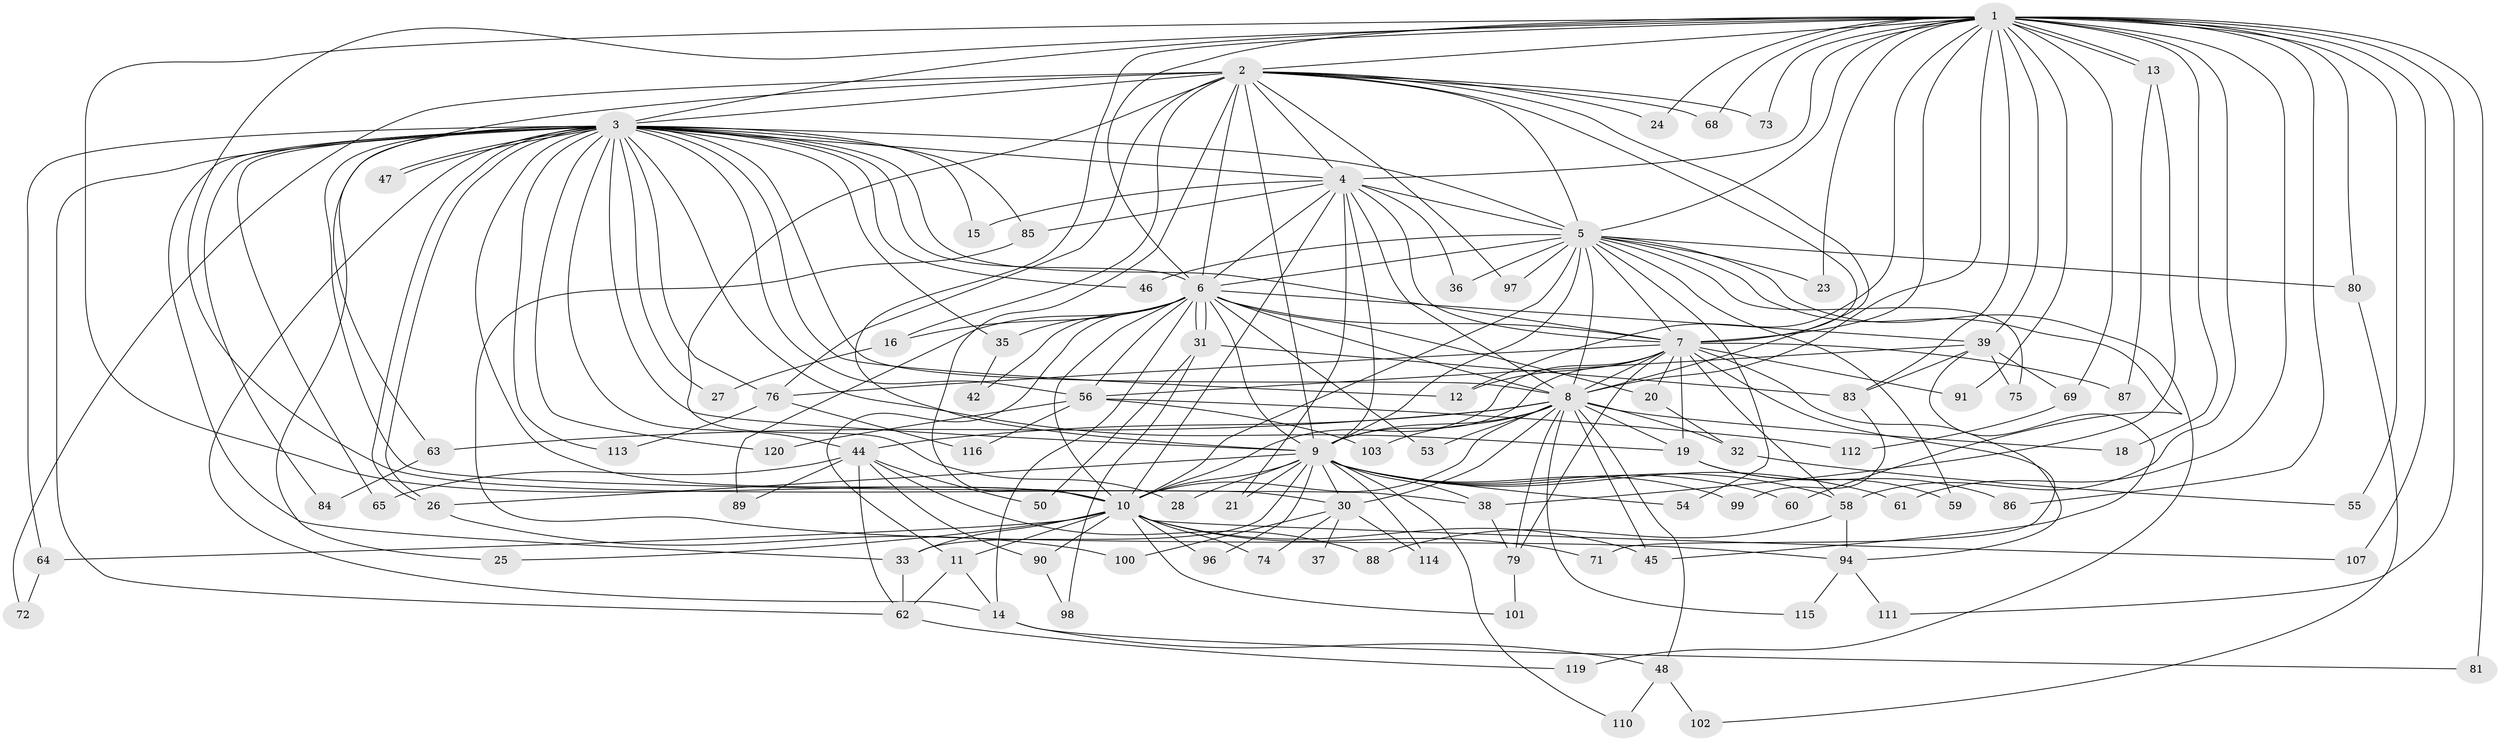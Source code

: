 // Generated by graph-tools (version 1.1) at 2025/23/03/03/25 07:23:45]
// undirected, 93 vertices, 226 edges
graph export_dot {
graph [start="1"]
  node [color=gray90,style=filled];
  1 [super="+67"];
  2 [super="+95"];
  3 [super="+40"];
  4 [super="+108"];
  5 [super="+52"];
  6 [super="+49"];
  7 [super="+78"];
  8 [super="+22"];
  9 [super="+17"];
  10 [super="+66"];
  11;
  12 [super="+51"];
  13;
  14 [super="+104"];
  15;
  16;
  18;
  19 [super="+118"];
  20;
  21;
  23;
  24;
  25;
  26 [super="+29"];
  27;
  28;
  30 [super="+34"];
  31 [super="+93"];
  32;
  33 [super="+57"];
  35;
  36;
  37;
  38 [super="+43"];
  39 [super="+41"];
  42;
  44 [super="+77"];
  45 [super="+109"];
  46;
  47;
  48;
  50;
  53;
  54;
  55;
  56 [super="+82"];
  58;
  59;
  60;
  61;
  62 [super="+106"];
  63;
  64;
  65;
  68;
  69 [super="+70"];
  71;
  72;
  73;
  74;
  75;
  76 [super="+92"];
  79 [super="+117"];
  80;
  81;
  83;
  84;
  85;
  86;
  87;
  88;
  89;
  90;
  91;
  94 [super="+105"];
  96;
  97;
  98;
  99;
  100;
  101;
  102;
  103;
  107;
  110;
  111;
  112;
  113;
  114;
  115;
  116;
  119;
  120;
  1 -- 2;
  1 -- 3;
  1 -- 4;
  1 -- 5;
  1 -- 6 [weight=2];
  1 -- 7;
  1 -- 8;
  1 -- 9;
  1 -- 10;
  1 -- 12;
  1 -- 13;
  1 -- 13;
  1 -- 18;
  1 -- 23;
  1 -- 24;
  1 -- 39 [weight=2];
  1 -- 55;
  1 -- 61;
  1 -- 68;
  1 -- 69;
  1 -- 73;
  1 -- 80;
  1 -- 81;
  1 -- 83;
  1 -- 86;
  1 -- 91;
  1 -- 107;
  1 -- 111;
  1 -- 58;
  1 -- 30;
  2 -- 3;
  2 -- 4;
  2 -- 5;
  2 -- 6;
  2 -- 7;
  2 -- 8;
  2 -- 9;
  2 -- 10 [weight=2];
  2 -- 16;
  2 -- 24;
  2 -- 25;
  2 -- 28;
  2 -- 68;
  2 -- 72;
  2 -- 73;
  2 -- 76;
  2 -- 97;
  3 -- 4;
  3 -- 5 [weight=2];
  3 -- 6;
  3 -- 7;
  3 -- 8;
  3 -- 9;
  3 -- 10 [weight=2];
  3 -- 12;
  3 -- 14;
  3 -- 15;
  3 -- 19;
  3 -- 26;
  3 -- 26;
  3 -- 27;
  3 -- 33;
  3 -- 35;
  3 -- 38;
  3 -- 44;
  3 -- 46;
  3 -- 47;
  3 -- 47;
  3 -- 56;
  3 -- 62;
  3 -- 63;
  3 -- 64;
  3 -- 65;
  3 -- 76;
  3 -- 84;
  3 -- 85;
  3 -- 113;
  3 -- 120;
  4 -- 5;
  4 -- 6;
  4 -- 7 [weight=2];
  4 -- 8;
  4 -- 9;
  4 -- 10;
  4 -- 15;
  4 -- 21;
  4 -- 36;
  4 -- 85;
  5 -- 6;
  5 -- 7;
  5 -- 8;
  5 -- 9 [weight=2];
  5 -- 10;
  5 -- 23;
  5 -- 36;
  5 -- 46;
  5 -- 54;
  5 -- 59;
  5 -- 60;
  5 -- 75;
  5 -- 80;
  5 -- 97;
  5 -- 119;
  6 -- 7 [weight=2];
  6 -- 8 [weight=2];
  6 -- 9;
  6 -- 10 [weight=2];
  6 -- 11;
  6 -- 14;
  6 -- 16;
  6 -- 20;
  6 -- 31;
  6 -- 31;
  6 -- 35;
  6 -- 39;
  6 -- 42;
  6 -- 53;
  6 -- 56;
  6 -- 89;
  7 -- 8;
  7 -- 9;
  7 -- 10;
  7 -- 19;
  7 -- 20;
  7 -- 58;
  7 -- 71;
  7 -- 87;
  7 -- 91;
  7 -- 94;
  7 -- 12;
  7 -- 79;
  7 -- 76;
  8 -- 9;
  8 -- 10;
  8 -- 18;
  8 -- 30;
  8 -- 32;
  8 -- 44;
  8 -- 45;
  8 -- 48;
  8 -- 53;
  8 -- 63;
  8 -- 103;
  8 -- 115;
  8 -- 79;
  8 -- 19;
  9 -- 10;
  9 -- 21;
  9 -- 28;
  9 -- 60;
  9 -- 61;
  9 -- 114;
  9 -- 96;
  9 -- 99;
  9 -- 110;
  9 -- 54;
  9 -- 58;
  9 -- 30;
  9 -- 26;
  9 -- 33;
  9 -- 38;
  10 -- 11;
  10 -- 25;
  10 -- 33;
  10 -- 45;
  10 -- 64;
  10 -- 74;
  10 -- 90;
  10 -- 101;
  10 -- 107;
  10 -- 96;
  10 -- 71;
  11 -- 62;
  11 -- 14;
  13 -- 38;
  13 -- 87;
  14 -- 48;
  14 -- 81;
  16 -- 27;
  19 -- 59;
  19 -- 86;
  20 -- 32;
  26 -- 100;
  30 -- 37 [weight=2];
  30 -- 100;
  30 -- 114;
  30 -- 74;
  31 -- 50;
  31 -- 98;
  31 -- 83;
  32 -- 55;
  33 -- 62;
  35 -- 42;
  38 -- 79;
  39 -- 69 [weight=2];
  39 -- 75;
  39 -- 83;
  39 -- 45;
  39 -- 56;
  44 -- 50;
  44 -- 65;
  44 -- 88;
  44 -- 89;
  44 -- 90;
  44 -- 62;
  48 -- 102;
  48 -- 110;
  56 -- 103;
  56 -- 112;
  56 -- 120;
  56 -- 116;
  58 -- 88;
  58 -- 94;
  62 -- 119;
  63 -- 84;
  64 -- 72;
  69 -- 112;
  76 -- 113;
  76 -- 116;
  79 -- 101;
  80 -- 102;
  83 -- 99;
  85 -- 94;
  90 -- 98;
  94 -- 111;
  94 -- 115;
}
